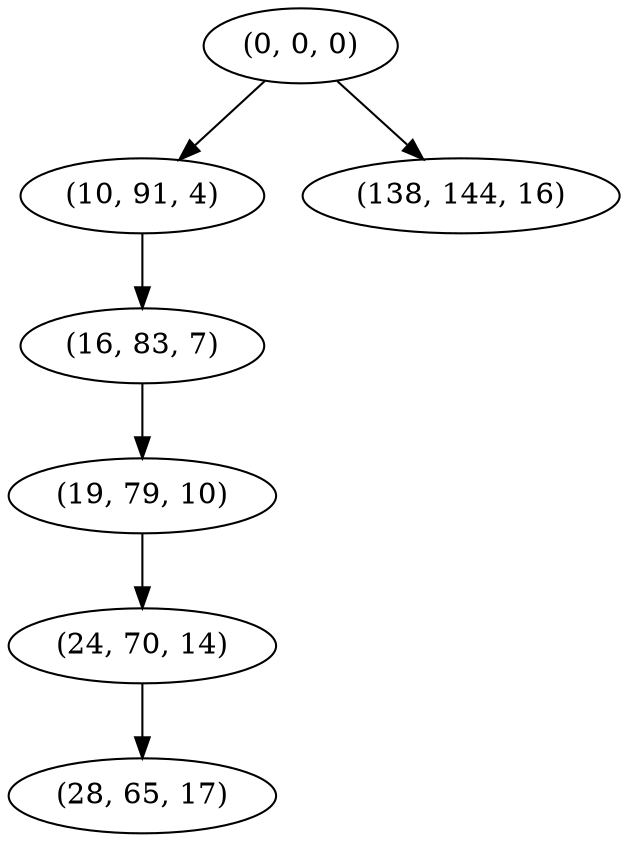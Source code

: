 digraph tree {
    "(0, 0, 0)";
    "(10, 91, 4)";
    "(16, 83, 7)";
    "(19, 79, 10)";
    "(24, 70, 14)";
    "(28, 65, 17)";
    "(138, 144, 16)";
    "(0, 0, 0)" -> "(10, 91, 4)";
    "(0, 0, 0)" -> "(138, 144, 16)";
    "(10, 91, 4)" -> "(16, 83, 7)";
    "(16, 83, 7)" -> "(19, 79, 10)";
    "(19, 79, 10)" -> "(24, 70, 14)";
    "(24, 70, 14)" -> "(28, 65, 17)";
}
